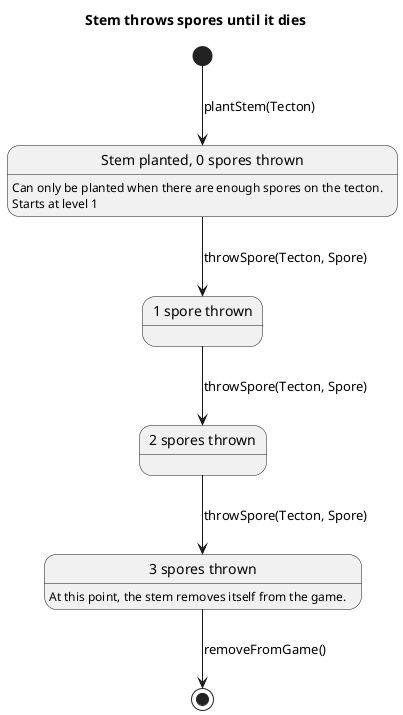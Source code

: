 @startuml stem
title Stem throws spores until it dies

state "Stem planted, 0 spores thrown" as stem_plant
stem_plant: Can only be planted when there are enough spores on the tecton.
stem_plant: Starts at level 1

state "1 spore thrown" as 1spore
state "2 spores thrown" as 2spore
state "3 spores thrown" as 3spore
3spore: At this point, the stem removes itself from the game.

[*] --> stem_plant : plantStem(Tecton)
stem_plant --> 1spore : throwSpore(Tecton, Spore)
1spore --> 2spore : throwSpore(Tecton, Spore)
2spore --> 3spore : throwSpore(Tecton, Spore)
3spore --> [*] : removeFromGame()


@enduml
